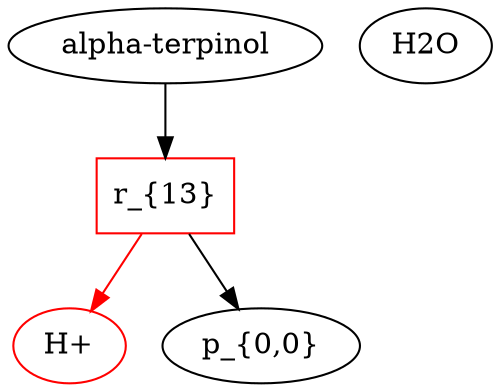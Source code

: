 digraph g {

// id = 0, graphName = alpha-terpinol
"0-0" [ shape=ellipse label="alpha-terpinol" image="out/001_g_16_11311100.svg" color="black" ];
// id = 1, graphName = H2O
"1-0" [ shape=ellipse label="H2O" image="out/002_g_2_11311100.svg" color="black" ];
// id = 2, graphName = H+
"2-0" [ shape=ellipse label="H+" image="out/003_g_1_11311100.svg" color="red" ];
// id = 3, graphName = p_{0,0}
"3-0" [ shape=ellipse label="p_{0,0}" image="out/004_g_32_11311100.svg" color="black" ];
// id = 4{ 'alpha-terpinol' }, '1,8 Cyclization', { 'H+' 'p_{0,0}' }
"4-0" [ shape=box label="r_{13}"color="red" ];
// id = 4{ 'alpha-terpinol' }, '1,8 Cyclization', { 'H+' 'p_{0,0}' }
"0-0" -> "4-0" [color="black" ];
"4-0" -> "2-0" [color="red" ];
"4-0" -> "3-0" [color="black" ];
}
